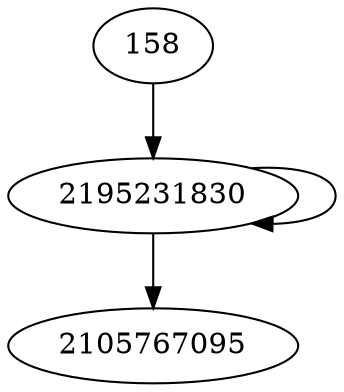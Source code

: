 digraph  {
158;
2195231830;
2105767095;
158 -> 2195231830;
2195231830 -> 2105767095;
2195231830 -> 2195231830;
}
